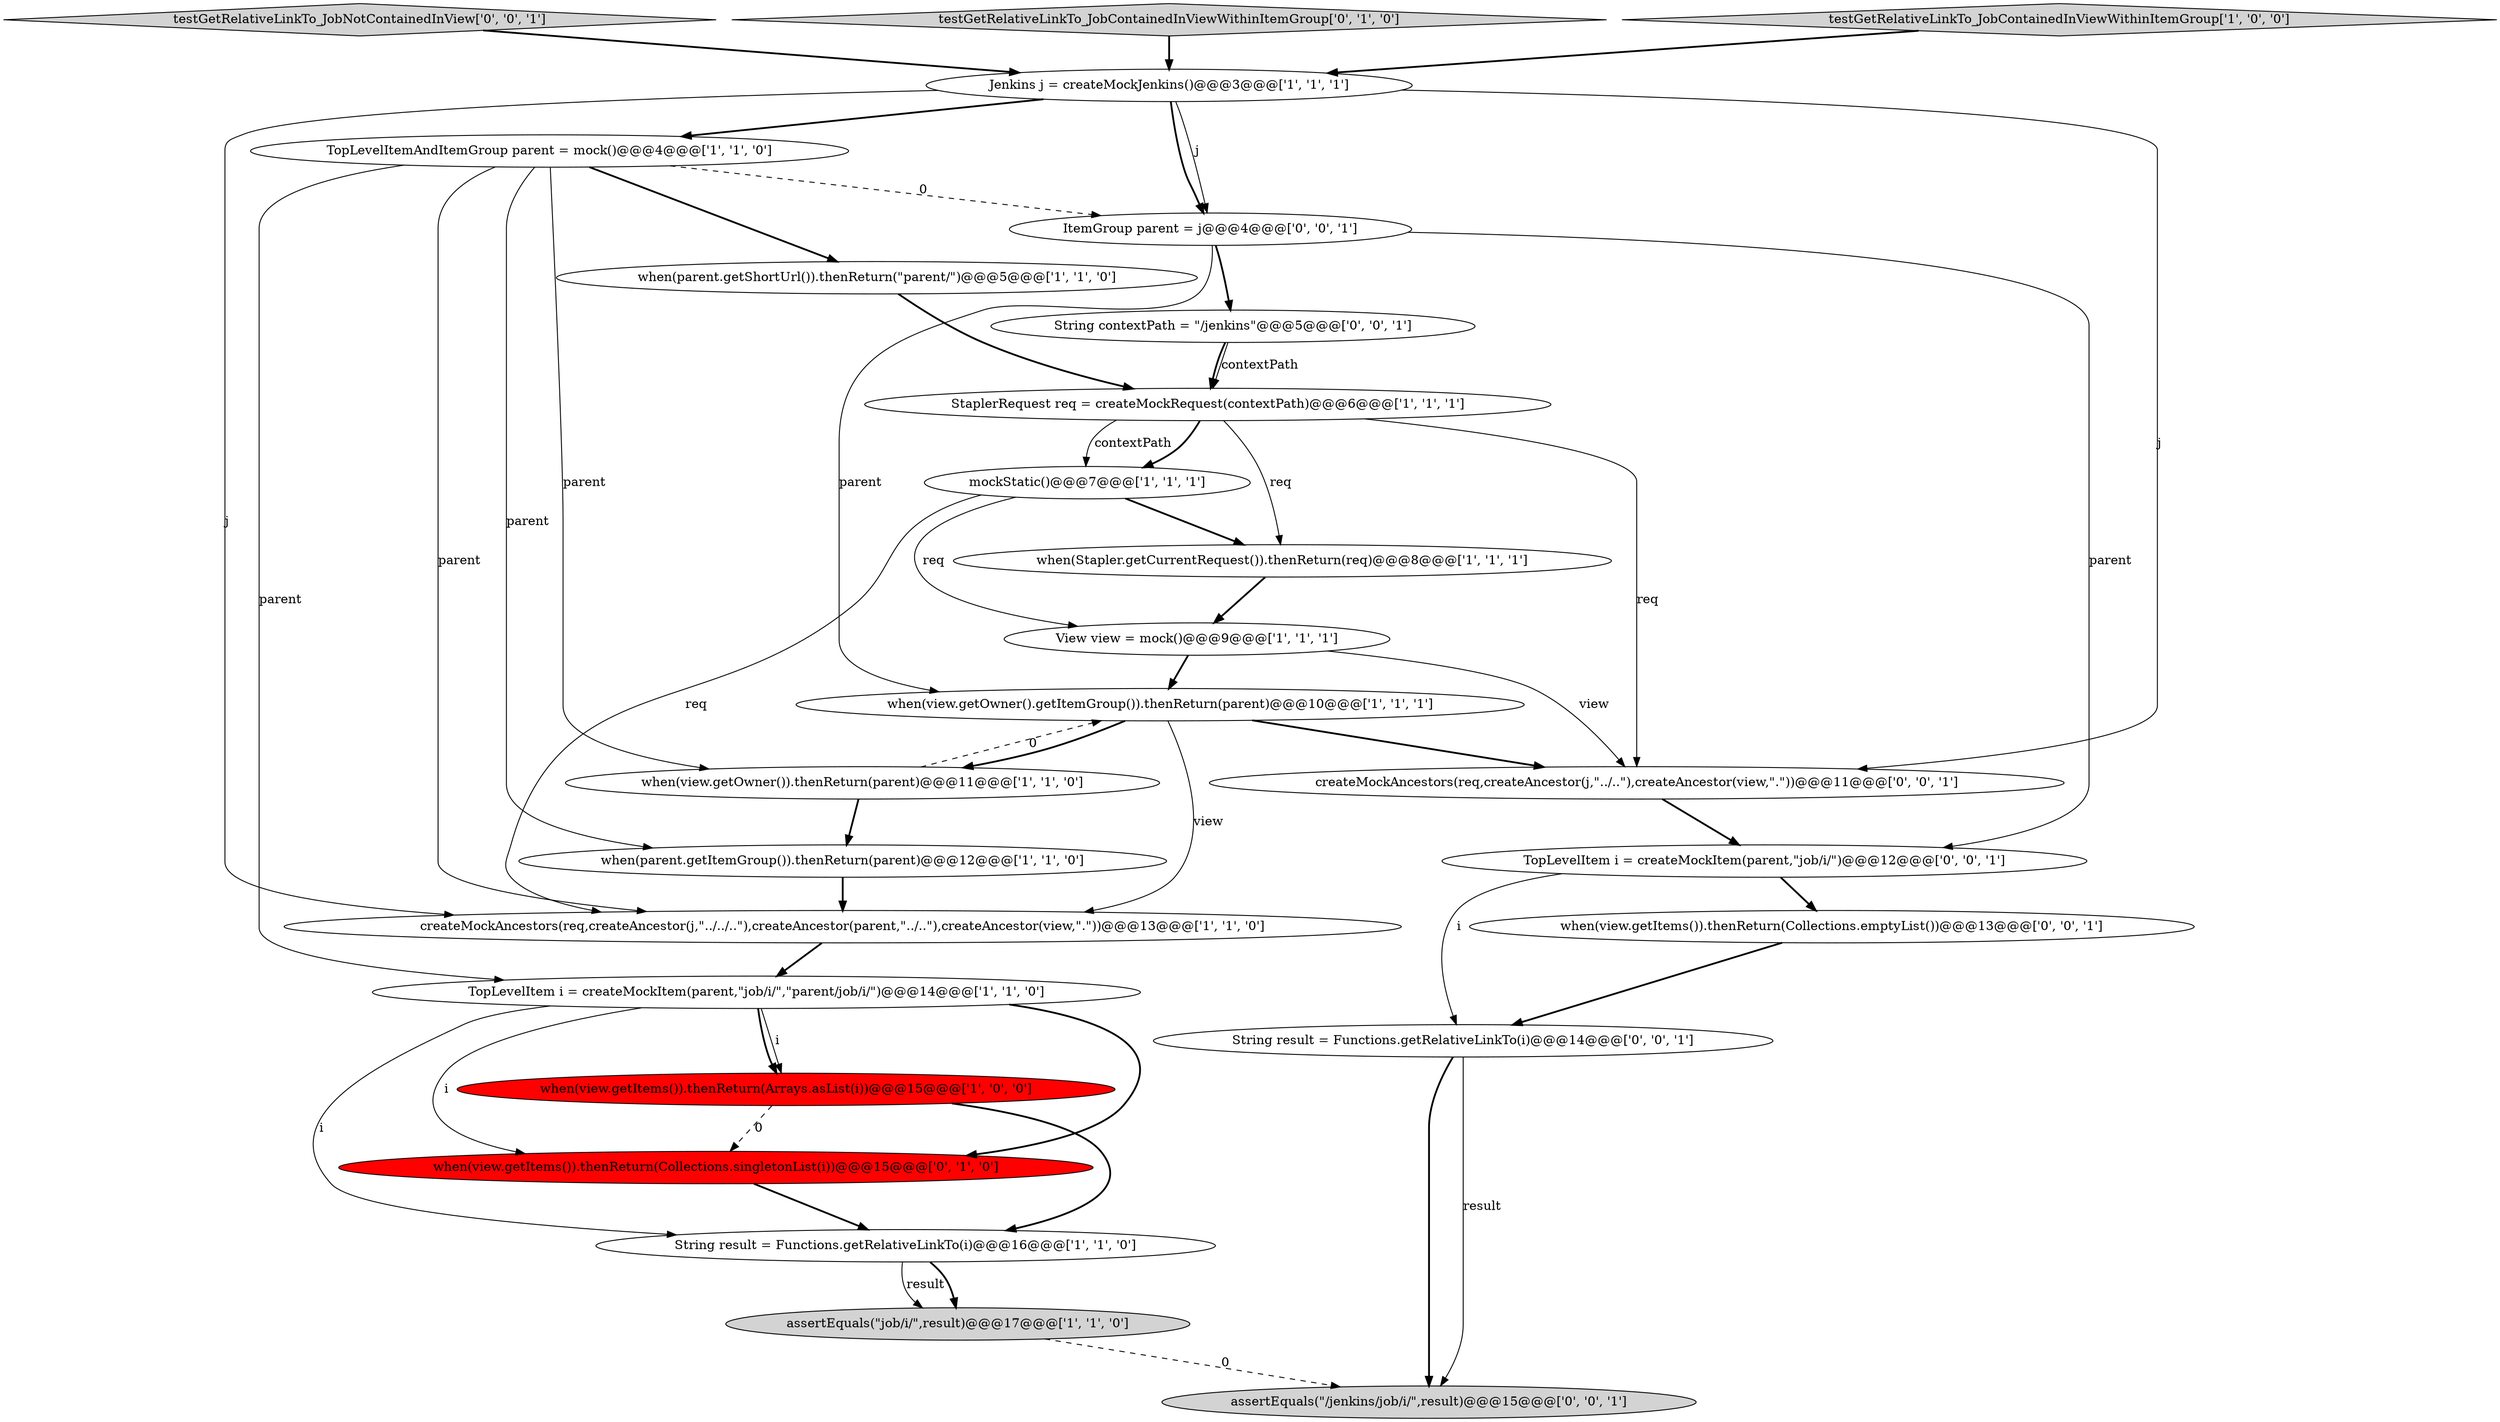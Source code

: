 digraph {
8 [style = filled, label = "TopLevelItem i = createMockItem(parent,\"job/i/\",\"parent/job/i/\")@@@14@@@['1', '1', '0']", fillcolor = white, shape = ellipse image = "AAA0AAABBB1BBB"];
24 [style = filled, label = "TopLevelItem i = createMockItem(parent,\"job/i/\")@@@12@@@['0', '0', '1']", fillcolor = white, shape = ellipse image = "AAA0AAABBB3BBB"];
11 [style = filled, label = "mockStatic()@@@7@@@['1', '1', '1']", fillcolor = white, shape = ellipse image = "AAA0AAABBB1BBB"];
21 [style = filled, label = "testGetRelativeLinkTo_JobNotContainedInView['0', '0', '1']", fillcolor = lightgray, shape = diamond image = "AAA0AAABBB3BBB"];
23 [style = filled, label = "when(view.getItems()).thenReturn(Collections.emptyList())@@@13@@@['0', '0', '1']", fillcolor = white, shape = ellipse image = "AAA0AAABBB3BBB"];
20 [style = filled, label = "assertEquals(\"/jenkins/job/i/\",result)@@@15@@@['0', '0', '1']", fillcolor = lightgray, shape = ellipse image = "AAA0AAABBB3BBB"];
5 [style = filled, label = "StaplerRequest req = createMockRequest(contextPath)@@@6@@@['1', '1', '1']", fillcolor = white, shape = ellipse image = "AAA0AAABBB1BBB"];
16 [style = filled, label = "testGetRelativeLinkTo_JobContainedInViewWithinItemGroup['0', '1', '0']", fillcolor = lightgray, shape = diamond image = "AAA0AAABBB2BBB"];
13 [style = filled, label = "assertEquals(\"job/i/\",result)@@@17@@@['1', '1', '0']", fillcolor = lightgray, shape = ellipse image = "AAA0AAABBB1BBB"];
9 [style = filled, label = "when(view.getOwner().getItemGroup()).thenReturn(parent)@@@10@@@['1', '1', '1']", fillcolor = white, shape = ellipse image = "AAA0AAABBB1BBB"];
7 [style = filled, label = "TopLevelItemAndItemGroup parent = mock()@@@4@@@['1', '1', '0']", fillcolor = white, shape = ellipse image = "AAA0AAABBB1BBB"];
15 [style = filled, label = "View view = mock()@@@9@@@['1', '1', '1']", fillcolor = white, shape = ellipse image = "AAA0AAABBB1BBB"];
25 [style = filled, label = "String result = Functions.getRelativeLinkTo(i)@@@14@@@['0', '0', '1']", fillcolor = white, shape = ellipse image = "AAA0AAABBB3BBB"];
3 [style = filled, label = "when(view.getItems()).thenReturn(Arrays.asList(i))@@@15@@@['1', '0', '0']", fillcolor = red, shape = ellipse image = "AAA1AAABBB1BBB"];
19 [style = filled, label = "createMockAncestors(req,createAncestor(j,\"../..\"),createAncestor(view,\".\"))@@@11@@@['0', '0', '1']", fillcolor = white, shape = ellipse image = "AAA0AAABBB3BBB"];
1 [style = filled, label = "when(view.getOwner()).thenReturn(parent)@@@11@@@['1', '1', '0']", fillcolor = white, shape = ellipse image = "AAA0AAABBB1BBB"];
10 [style = filled, label = "when(parent.getShortUrl()).thenReturn(\"parent/\")@@@5@@@['1', '1', '0']", fillcolor = white, shape = ellipse image = "AAA0AAABBB1BBB"];
14 [style = filled, label = "testGetRelativeLinkTo_JobContainedInViewWithinItemGroup['1', '0', '0']", fillcolor = lightgray, shape = diamond image = "AAA0AAABBB1BBB"];
12 [style = filled, label = "Jenkins j = createMockJenkins()@@@3@@@['1', '1', '1']", fillcolor = white, shape = ellipse image = "AAA0AAABBB1BBB"];
6 [style = filled, label = "when(Stapler.getCurrentRequest()).thenReturn(req)@@@8@@@['1', '1', '1']", fillcolor = white, shape = ellipse image = "AAA0AAABBB1BBB"];
17 [style = filled, label = "when(view.getItems()).thenReturn(Collections.singletonList(i))@@@15@@@['0', '1', '0']", fillcolor = red, shape = ellipse image = "AAA1AAABBB2BBB"];
22 [style = filled, label = "ItemGroup parent = j@@@4@@@['0', '0', '1']", fillcolor = white, shape = ellipse image = "AAA0AAABBB3BBB"];
2 [style = filled, label = "String result = Functions.getRelativeLinkTo(i)@@@16@@@['1', '1', '0']", fillcolor = white, shape = ellipse image = "AAA0AAABBB1BBB"];
4 [style = filled, label = "when(parent.getItemGroup()).thenReturn(parent)@@@12@@@['1', '1', '0']", fillcolor = white, shape = ellipse image = "AAA0AAABBB1BBB"];
18 [style = filled, label = "String contextPath = \"/jenkins\"@@@5@@@['0', '0', '1']", fillcolor = white, shape = ellipse image = "AAA0AAABBB3BBB"];
0 [style = filled, label = "createMockAncestors(req,createAncestor(j,\"../../..\"),createAncestor(parent,\"../..\"),createAncestor(view,\".\"))@@@13@@@['1', '1', '0']", fillcolor = white, shape = ellipse image = "AAA0AAABBB1BBB"];
12->0 [style = solid, label="j"];
23->25 [style = bold, label=""];
1->4 [style = bold, label=""];
11->0 [style = solid, label="req"];
3->17 [style = dashed, label="0"];
8->3 [style = solid, label="i"];
7->10 [style = bold, label=""];
7->8 [style = solid, label="parent"];
7->1 [style = solid, label="parent"];
13->20 [style = dashed, label="0"];
11->6 [style = bold, label=""];
8->3 [style = bold, label=""];
2->13 [style = solid, label="result"];
1->9 [style = dashed, label="0"];
11->15 [style = solid, label="req"];
5->19 [style = solid, label="req"];
12->7 [style = bold, label=""];
22->24 [style = solid, label="parent"];
6->15 [style = bold, label=""];
4->0 [style = bold, label=""];
2->13 [style = bold, label=""];
19->24 [style = bold, label=""];
21->12 [style = bold, label=""];
8->17 [style = bold, label=""];
25->20 [style = bold, label=""];
22->18 [style = bold, label=""];
10->5 [style = bold, label=""];
3->2 [style = bold, label=""];
17->2 [style = bold, label=""];
25->20 [style = solid, label="result"];
15->9 [style = bold, label=""];
18->5 [style = bold, label=""];
12->22 [style = solid, label="j"];
14->12 [style = bold, label=""];
15->19 [style = solid, label="view"];
0->8 [style = bold, label=""];
9->0 [style = solid, label="view"];
9->19 [style = bold, label=""];
22->9 [style = solid, label="parent"];
5->11 [style = bold, label=""];
12->19 [style = solid, label="j"];
5->11 [style = solid, label="contextPath"];
5->6 [style = solid, label="req"];
9->1 [style = bold, label=""];
7->4 [style = solid, label="parent"];
7->0 [style = solid, label="parent"];
16->12 [style = bold, label=""];
24->25 [style = solid, label="i"];
7->22 [style = dashed, label="0"];
12->22 [style = bold, label=""];
8->17 [style = solid, label="i"];
8->2 [style = solid, label="i"];
18->5 [style = solid, label="contextPath"];
24->23 [style = bold, label=""];
}

